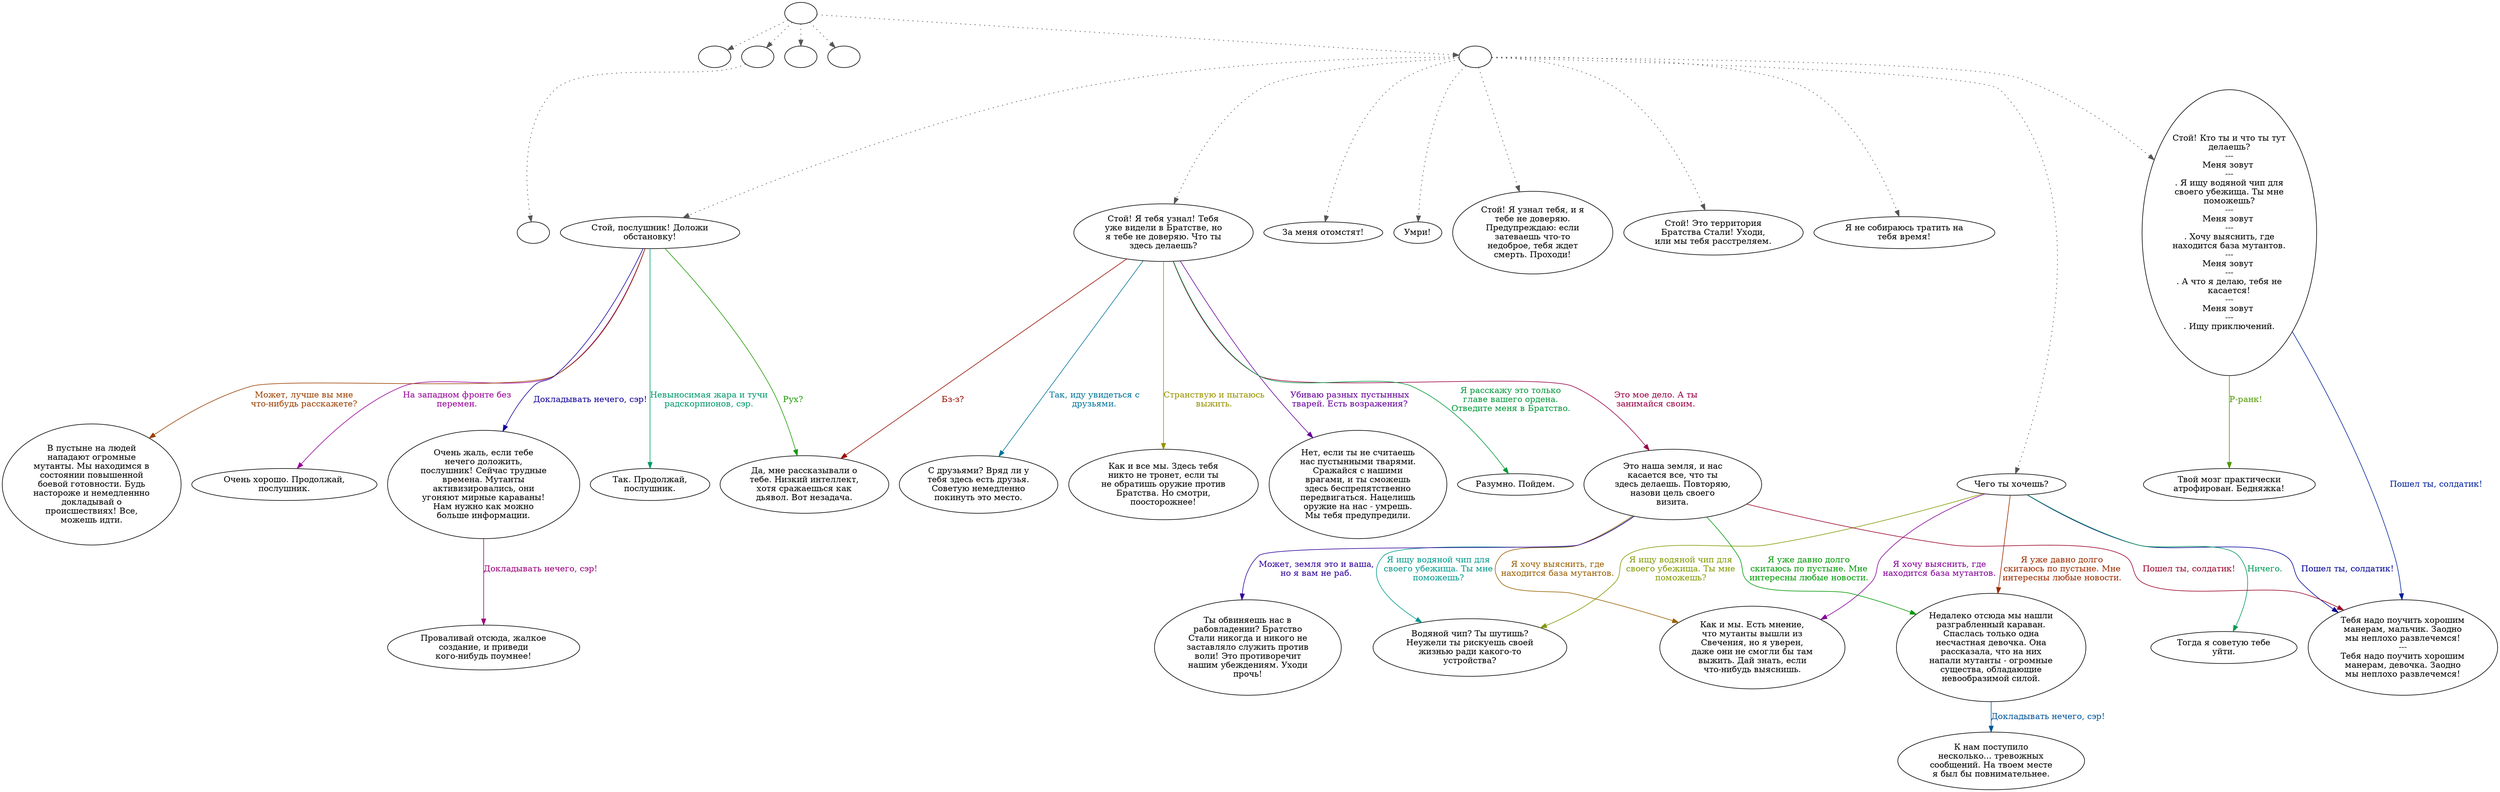 digraph genpalb {
  "start" [style=filled       fillcolor="#FFFFFF"       color="#000000"]
  "start" -> "combat_p_proc" [style=dotted color="#555555"]
  "start" -> "critter_p_proc" [style=dotted color="#555555"]
  "start" -> "destroy_p_proc" [style=dotted color="#555555"]
  "start" -> "pickup_p_proc" [style=dotted color="#555555"]
  "start" -> "talk_p_proc" [style=dotted color="#555555"]
  "start" [label=""]
  "combat_p_proc" [style=filled       fillcolor="#FFFFFF"       color="#000000"]
  "combat_p_proc" [label=""]
  "critter_p_proc" [style=filled       fillcolor="#FFFFFF"       color="#000000"]
  "critter_p_proc" -> "flee_dude" [style=dotted color="#555555"]
  "critter_p_proc" [label=""]
  "destroy_p_proc" [style=filled       fillcolor="#FFFFFF"       color="#000000"]
  "destroy_p_proc" [label=""]
  "pickup_p_proc" [style=filled       fillcolor="#FFFFFF"       color="#000000"]
  "pickup_p_proc" [label=""]
  "talk_p_proc" [style=filled       fillcolor="#FFFFFF"       color="#000000"]
  "talk_p_proc" -> "GenPalB23" [style=dotted color="#555555"]
  "talk_p_proc" -> "GenPalB24" [style=dotted color="#555555"]
  "talk_p_proc" -> "GenPalB01" [style=dotted color="#555555"]
  "talk_p_proc" -> "GenPalB00" [style=dotted color="#555555"]
  "talk_p_proc" -> "GenPalB02" [style=dotted color="#555555"]
  "talk_p_proc" -> "GenPalB03" [style=dotted color="#555555"]
  "talk_p_proc" -> "GenPalB04" [style=dotted color="#555555"]
  "talk_p_proc" -> "GenPalB06" [style=dotted color="#555555"]
  "talk_p_proc" -> "GenPalB05" [style=dotted color="#555555"]
  "talk_p_proc" [label=""]
  "GenPalB00" [style=filled       fillcolor="#FFFFFF"       color="#000000"]
  "GenPalB00" [label="Умри!"]
  "GenPalB01" [style=filled       fillcolor="#FFFFFF"       color="#000000"]
  "GenPalB01" [label="За меня отомстят!"]
  "GenPalB02" [style=filled       fillcolor="#FFFFFF"       color="#000000"]
  "GenPalB02" [label="Стой, послушник! Доложи\nобстановку!"]
  "GenPalB02" -> "GenPalB07" [label="На западном фронте без\nперемен." color="#980099" fontcolor="#980099"]
  "GenPalB02" -> "GenPalB08" [label="Невыносимая жара и тучи\nрадскорпионов, сэр." color="#00996C" fontcolor="#00996C"]
  "GenPalB02" -> "GenPalB09" [label="Может, лучше вы мне\nчто-нибудь расскажете?" color="#993F00" fontcolor="#993F00"]
  "GenPalB02" -> "GenPalB10" [label="Докладывать нечего, сэр!" color="#120099" fontcolor="#120099"]
  "GenPalB02" -> "GenPalB11" [label="Рух?" color="#1A9900" fontcolor="#1A9900"]
  "GenPalB03" [style=filled       fillcolor="#FFFFFF"       color="#000000"]
  "GenPalB03" [label="Стой! Я тебя узнал! Тебя\nуже видели в Братстве, но\nя тебе не доверяю. Что ты\nздесь делаешь?"]
  "GenPalB03" -> "GenPalB12" [label="Это мое дело. А ты\nзанимайся своим." color="#990047" fontcolor="#990047"]
  "GenPalB03" -> "GenPalB13" [label="Так, иду увидеться с\nдрузьями." color="#007499" fontcolor="#007499"]
  "GenPalB03" -> "GenPalB14" [label="Странствую и пытаюсь\nвыжить." color="#999200" fontcolor="#999200"]
  "GenPalB03" -> "GenPalB15" [label="Убиваю разных пустынных\nтварей. Есть возражения?" color="#650099" fontcolor="#650099"]
  "GenPalB03" -> "GenPalB16" [label="Я расскажу это только\nглаве вашего ордена.\nОтведите меня в Братство." color="#009938" fontcolor="#009938"]
  "GenPalB03" -> "GenPalB11" [label="Бз-з?" color="#990C00" fontcolor="#990C00"]
  "GenPalB04" [style=filled       fillcolor="#FFFFFF"       color="#000000"]
  "GenPalB04" [label="Стой! Я узнал тебя, и я\nтебе не доверяю.\nПредупреждаю: если\nзатеваешь что-то\nнедоброе, тебя ждет\nсмерть. Проходи!"]
  "GenPalB05" [style=filled       fillcolor="#FFFFFF"       color="#000000"]
  "GenPalB05" [label="Стой! Кто ты и что ты тут\nделаешь?\n---\nМеня зовут \n---\n. Я ищу водяной чип для\nсвоего убежища. Ты мне\nпоможешь?\n---\nМеня зовут \n---\n. Хочу выяснить, где\nнаходится база мутантов.\n---\nМеня зовут \n---\n. А что я делаю, тебя не\nкасается!\n---\nМеня зовут \n---\n. Ищу приключений."]
  "GenPalB05" -> "GenPalB21" [label="Пошел ты, солдатик!" color="#002199" fontcolor="#002199"]
  "GenPalB05" -> "GenPalB22" [label="Р-ранк!" color="#4E9900" fontcolor="#4E9900"]
  "GenPalB06" [style=filled       fillcolor="#FFFFFF"       color="#000000"]
  "GenPalB06" [label="Стой! Это территория\nБратства Стали! Уходи,\nили мы тебя расстреляем."]
  "GenPalB07" [style=filled       fillcolor="#FFFFFF"       color="#000000"]
  "GenPalB07" [label="Очень хорошо. Продолжай,\nпослушник."]
  "GenPalB08" [style=filled       fillcolor="#FFFFFF"       color="#000000"]
  "GenPalB08" [label="Так. Продолжай,\nпослушник."]
  "GenPalB09" [style=filled       fillcolor="#FFFFFF"       color="#000000"]
  "GenPalB09" [label="В пустыне на людей\nнападают огромные\nмутанты. Мы находимся в\nсостоянии повышенной\nбоевой готовности. Будь\nнастороже и немедленнно\nдокладывай о\nпроисшествиях! Все,\nможешь идти."]
  "GenPalB10" [style=filled       fillcolor="#FFFFFF"       color="#000000"]
  "GenPalB10" [label="Очень жаль, если тебе\nнечего доложить,\nпослушник! Сейчас трудные\nвремена. Мутанты\nактивизировались, они\nугоняют мирные караваны!\nНам нужно как можно\nбольше информации."]
  "GenPalB10" -> "GenPalB10a" [label="Докладывать нечего, сэр!" color="#99007A" fontcolor="#99007A"]
  "GenPalB10a" [style=filled       fillcolor="#FFFFFF"       color="#000000"]
  "GenPalB10a" [label="Проваливай отсюда, жалкое\nсоздание, и приведи\nкого-нибудь поумнее!"]
  "GenPalB11" [style=filled       fillcolor="#FFFFFF"       color="#000000"]
  "GenPalB11" [label="Да, мне рассказывали о\nтебе. Низкий интеллект,\nхотя сражаешься как\nдьявол. Вот незадача."]
  "GenPalB12" [style=filled       fillcolor="#FFFFFF"       color="#000000"]
  "GenPalB12" [label="Это наша земля, и нас\nкасается все, что ты\nздесь делаешь. Повторяю,\nназови цель своего\nвизита."]
  "GenPalB12" -> "GenPalB17" [label="Я ищу водяной чип для\nсвоего убежища. Ты мне\nпоможешь?" color="#00998B" fontcolor="#00998B"]
  "GenPalB12" -> "GenPalB18" [label="Я хочу выяснить, где\nнаходится база мутантов." color="#995F00" fontcolor="#995F00"]
  "GenPalB12" -> "GenPalB19" [label="Может, земля это и ваша,\nно я вам не раб." color="#320099" fontcolor="#320099"]
  "GenPalB12" -> "GenPalB20" [label="Я уже давно долго\nскитаюсь по пустыне. Мне\nинтересны любые новости." color="#009905" fontcolor="#009905"]
  "GenPalB12" -> "GenPalB21" [label="Пошел ты, солдатик!" color="#990027" fontcolor="#990027"]
  "GenPalB13" [style=filled       fillcolor="#FFFFFF"       color="#000000"]
  "GenPalB13" [label="С друзьями? Вряд ли у\nтебя здесь есть друзья.\nСоветую немедленно\nпокинуть это место."]
  "GenPalB14" [style=filled       fillcolor="#FFFFFF"       color="#000000"]
  "GenPalB14" [label="Как и все мы. Здесь тебя\nникто не тронет, если ты\nне обратишь оружие против\nБратства. Но смотри,\nпоосторожнее!"]
  "GenPalB15" [style=filled       fillcolor="#FFFFFF"       color="#000000"]
  "GenPalB15" [label="Нет, если ты не считаешь\nнас пустынными тварями.\nСражайся с нашими\nврагами, и ты сможешь\nздесь беспрепятственно\nпередвигаться. Нацелишь\nоружие на нас - умрешь.\nМы тебя предупредили."]
  "GenPalB16" [style=filled       fillcolor="#FFFFFF"       color="#000000"]
  "GenPalB16" [label="Разумно. Пойдем."]
  "GenPalB17" [style=filled       fillcolor="#FFFFFF"       color="#000000"]
  "GenPalB17" [label="Водяной чип? Ты шутишь?\nНеужели ты рискуешь своей\nжизнью ради какого-то\nустройства?"]
  "GenPalB18" [style=filled       fillcolor="#FFFFFF"       color="#000000"]
  "GenPalB18" [label="Как и мы. Есть мнение,\nчто мутанты вышли из\nСвечения, но я уверен,\nдаже они не смогли бы там\nвыжить. Дай знать, если\nчто-нибудь выяснишь."]
  "GenPalB19" [style=filled       fillcolor="#FFFFFF"       color="#000000"]
  "GenPalB19" [label="Ты обвиняешь нас в\nрабовладении? Братство\nСтали никогда и никого не\nзаставляло служить против\nволи! Это противоречит\nнашим убеждениям. Уходи\nпрочь!"]
  "GenPalB20" [style=filled       fillcolor="#FFFFFF"       color="#000000"]
  "GenPalB20" [label="Недалеко отсюда мы нашли\nразграбленный караван.\nСпаслась только одна\nнесчастная девочка. Она\nрассказала, что на них\nнапали мутанты - огромные\nсущества, обладающие\nневообразимой силой."]
  "GenPalB20" -> "GenPalB20a" [label="Докладывать нечего, сэр!" color="#005499" fontcolor="#005499"]
  "GenPalB20a" [style=filled       fillcolor="#FFFFFF"       color="#000000"]
  "GenPalB20a" [label="К нам поступило\nнесколько... тревожных\nсообщений. На твоем месте\nя был бы повнимательнее."]
  "GenPalB21" [style=filled       fillcolor="#FFFFFF"       color="#000000"]
  "GenPalB21" [label="Тебя надо поучить хорошим\nманерам, мальчик. Заодно\nмы неплохо развлечемся!\n---\nТебя надо поучить хорошим\nманерам, девочка. Заодно\nмы неплохо развлечемся!"]
  "GenPalB22" [style=filled       fillcolor="#FFFFFF"       color="#000000"]
  "GenPalB22" [label="Твой мозг практически\nатрофирован. Бедняжка!"]
  "GenPalB23" [style=filled       fillcolor="#FFFFFF"       color="#000000"]
  "GenPalB23" [label="Я не собираюсь тратить на\nтебя время!"]
  "GenPalB24" [style=filled       fillcolor="#FFFFFF"       color="#000000"]
  "GenPalB24" [label="Чего ты хочешь?"]
  "GenPalB24" -> "GenPalB17" [label="Я ищу водяной чип для\nсвоего убежища. Ты мне\nпоможешь?" color="#819900" fontcolor="#819900"]
  "GenPalB24" -> "GenPalB18" [label="Я хочу выяснить, где\nнаходится база мутантов." color="#850099" fontcolor="#850099"]
  "GenPalB24" -> "GenPalB25" [label="Ничего." color="#009958" fontcolor="#009958"]
  "GenPalB24" -> "GenPalB20" [label="Я уже давно долго\nскитаюсь по пустыне. Мне\nинтересны любые новости." color="#992B00" fontcolor="#992B00"]
  "GenPalB24" -> "GenPalB21" [label="Пошел ты, солдатик!" color="#000199" fontcolor="#000199"]
  "GenPalB25" [style=filled       fillcolor="#FFFFFF"       color="#000000"]
  "GenPalB25" [label="Тогда я советую тебе\nуйти."]
  "flee_dude" [style=filled       fillcolor="#FFFFFF"       color="#000000"]
  "flee_dude" [label=""]
}